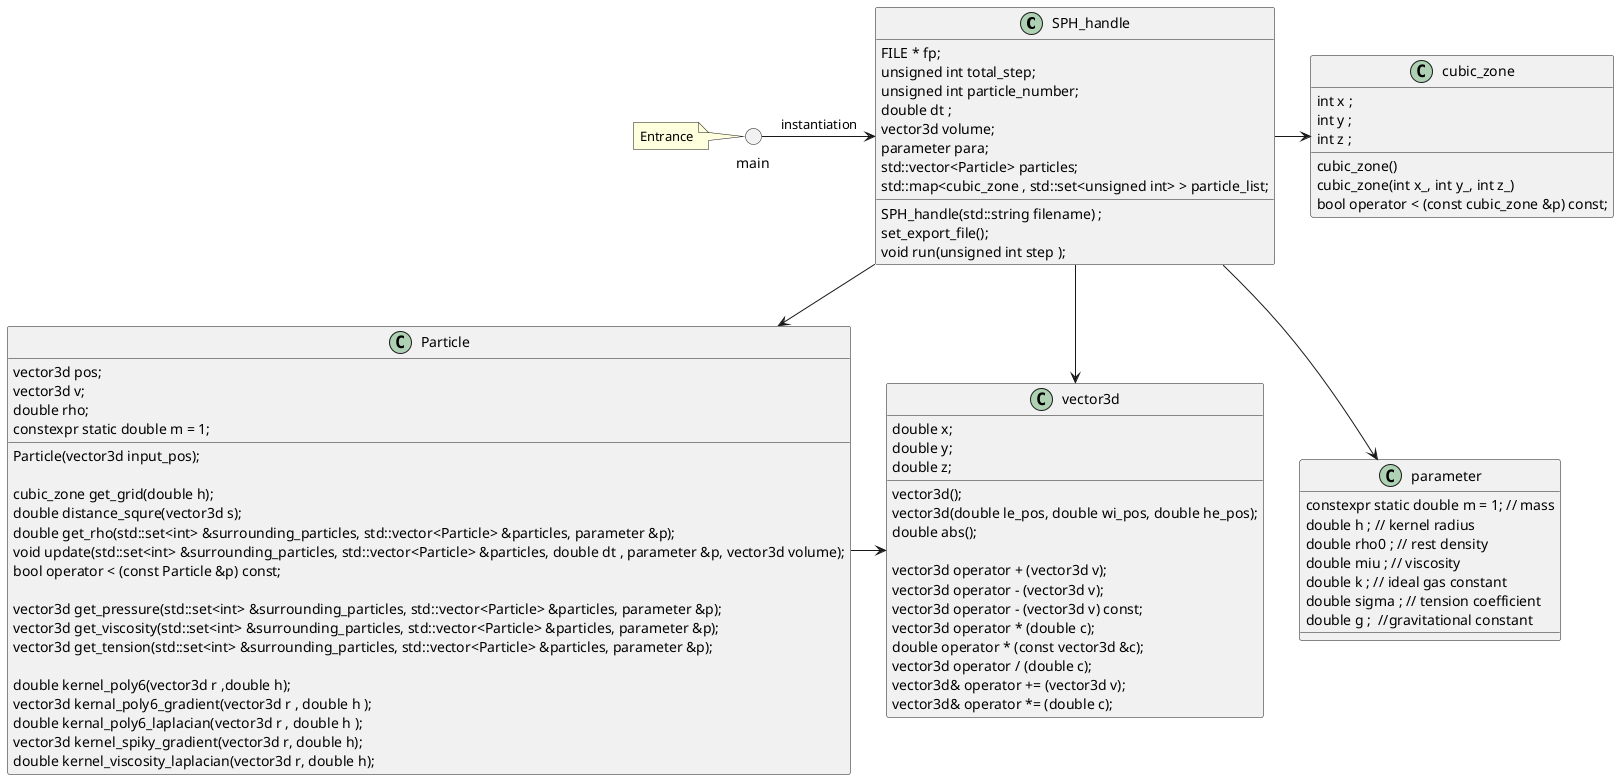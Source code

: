 @startuml

class SPH_handle
{
    SPH_handle(std::string filename) ; 
    set_export_file();
    void run(unsigned int step );

    FILE * fp;
    unsigned int total_step; 
    unsigned int particle_number;
    double dt ; 
    vector3d volume;
    parameter para;
    std::vector<Particle> particles;
    std::map<cubic_zone , std::set<unsigned int> > particle_list;
}

class parameter
{
    constexpr static double m = 1; // mass
    double h ; // kernel radius
    double rho0 ; // rest density
    double miu ; // viscosity
    double k ; // ideal gas constant
    double sigma ; // tension coefficient
    double g ;  //gravitational constant
}

class cubic_zone 
{
    cubic_zone()
    cubic_zone(int x_, int y_, int z_)

    int x ; 
    int y ; 
    int z ; 

    bool operator < (const cubic_zone &p) const;
}

class Particle 
{
    Particle(vector3d input_pos);

    cubic_zone get_grid(double h);
    double distance_squre(vector3d s);
    double get_rho(std::set<int> &surrounding_particles, std::vector<Particle> &particles, parameter &p);
    void update(std::set<int> &surrounding_particles, std::vector<Particle> &particles, double dt , parameter &p, vector3d volume);

    vector3d pos;
    vector3d v;
    double rho; 
    constexpr static double m = 1;

    bool operator < (const Particle &p) const;

    vector3d get_pressure(std::set<int> &surrounding_particles, std::vector<Particle> &particles, parameter &p);
    vector3d get_viscosity(std::set<int> &surrounding_particles, std::vector<Particle> &particles, parameter &p);
    vector3d get_tension(std::set<int> &surrounding_particles, std::vector<Particle> &particles, parameter &p);

    double kernel_poly6(vector3d r ,double h);
    vector3d kernal_poly6_gradient(vector3d r , double h );
    double kernal_poly6_laplacian(vector3d r , double h );
    vector3d kernel_spiky_gradient(vector3d r, double h);
    double kernel_viscosity_laplacian(vector3d r, double h);

}

class vector3d
{   
    vector3d();
    vector3d(double le_pos, double wi_pos, double he_pos);
    
    double x;
    double y;
    double z;

    double abs();

    vector3d operator + (vector3d v);
    vector3d operator - (vector3d v);
    vector3d operator - (vector3d v) const;
    vector3d operator * (double c);
    double operator * (const vector3d &c);
    vector3d operator / (double c);
    vector3d& operator += (vector3d v);
    vector3d& operator *= (double c);

}

circle main

note as main_note
    Entrance
end note

main_note -> main

main -> SPH_handle : instantiation
SPH_handle --> Particle
SPH_handle --> parameter

SPH_handle-> vector3d
SPH_handle-> cubic_zone
Particle-> vector3d

@enduml